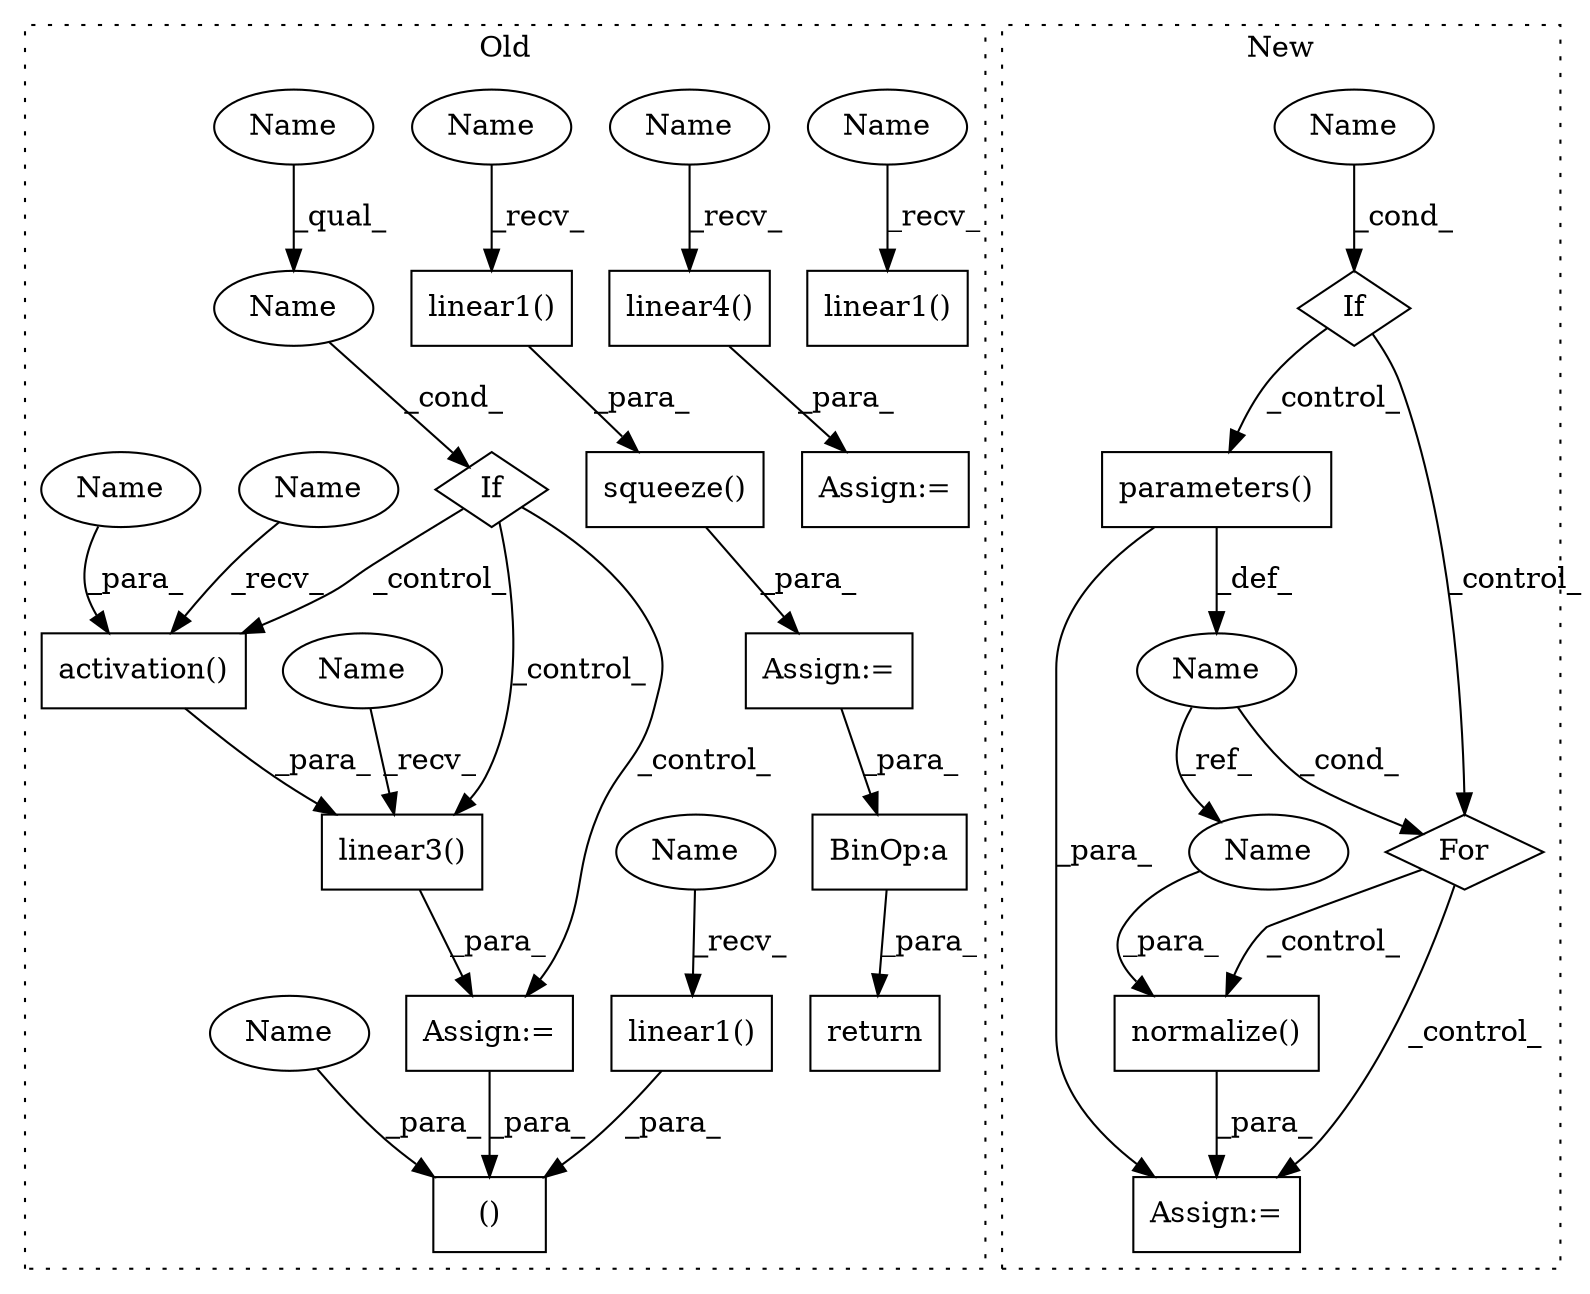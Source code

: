 digraph G {
subgraph cluster0 {
1 [label="activation()" a="75" s="18980,19005" l="16,1" shape="box"];
3 [label="linear1()" a="75" s="19336,19350" l="13,1" shape="box"];
5 [label="If" a="96" s="18910,18933" l="3,22" shape="diamond"];
7 [label="linear1()" a="75" s="18589,18603" l="13,1" shape="box"];
8 [label="BinOp:a" a="82" s="19453" l="3" shape="box"];
9 [label="()" a="54" s="19205" l="26" shape="box"];
10 [label="linear1()" a="75" s="18783,18797" l="13,1" shape="box"];
11 [label="linear3()" a="75" s="18967,19006" l="13,1" shape="box"];
13 [label="Name" a="87" s="18913" l="20" shape="ellipse"];
16 [label="linear4()" a="75" s="19618,19632" l="13,1" shape="box"];
18 [label="Assign:=" a="68" s="19319" l="3" shape="box"];
19 [label="Assign:=" a="68" s="18964" l="3" shape="box"];
20 [label="Assign:=" a="68" s="19615" l="3" shape="box"];
21 [label="squeeze()" a="75" s="19322,19351" l="14,1" shape="box"];
22 [label="return" a="93" s="19442" l="7" shape="box"];
24 [label="Name" a="87" s="18589" l="4" shape="ellipse"];
25 [label="Name" a="87" s="19618" l="4" shape="ellipse"];
26 [label="Name" a="87" s="18980" l="4" shape="ellipse"];
27 [label="Name" a="87" s="19336" l="4" shape="ellipse"];
28 [label="Name" a="87" s="18783" l="4" shape="ellipse"];
29 [label="Name" a="87" s="18967" l="4" shape="ellipse"];
30 [label="Name" a="87" s="18913" l="4" shape="ellipse"];
31 [label="Name" a="87" s="18996" l="9" shape="ellipse"];
32 [label="Name" a="87" s="19207" l="9" shape="ellipse"];
label = "Old";
style="dotted";
}
subgraph cluster1 {
2 [label="normalize()" a="75" s="16170,16183" l="12,8" shape="box"];
4 [label="parameters()" a="75" s="16115" l="25" shape="box"];
6 [label="If" a="96" s="16059,16084" l="3,22" shape="diamond"];
12 [label="For" a="107" s="16106,16140" l="4,26" shape="diamond"];
14 [label="Name" a="87" s="16062" l="22" shape="ellipse"];
15 [label="Name" a="87" s="16110" l="1" shape="ellipse"];
17 [label="Assign:=" a="68" s="16167" l="3" shape="box"];
23 [label="Name" a="87" s="16182" l="1" shape="ellipse"];
label = "New";
style="dotted";
}
1 -> 11 [label="_para_"];
2 -> 17 [label="_para_"];
3 -> 21 [label="_para_"];
4 -> 15 [label="_def_"];
4 -> 17 [label="_para_"];
5 -> 11 [label="_control_"];
5 -> 19 [label="_control_"];
5 -> 1 [label="_control_"];
6 -> 12 [label="_control_"];
6 -> 4 [label="_control_"];
8 -> 22 [label="_para_"];
10 -> 9 [label="_para_"];
11 -> 19 [label="_para_"];
12 -> 17 [label="_control_"];
12 -> 2 [label="_control_"];
13 -> 5 [label="_cond_"];
14 -> 6 [label="_cond_"];
15 -> 12 [label="_cond_"];
15 -> 23 [label="_ref_"];
16 -> 20 [label="_para_"];
18 -> 8 [label="_para_"];
19 -> 9 [label="_para_"];
21 -> 18 [label="_para_"];
23 -> 2 [label="_para_"];
24 -> 7 [label="_recv_"];
25 -> 16 [label="_recv_"];
26 -> 1 [label="_recv_"];
27 -> 3 [label="_recv_"];
28 -> 10 [label="_recv_"];
29 -> 11 [label="_recv_"];
30 -> 13 [label="_qual_"];
31 -> 1 [label="_para_"];
32 -> 9 [label="_para_"];
}